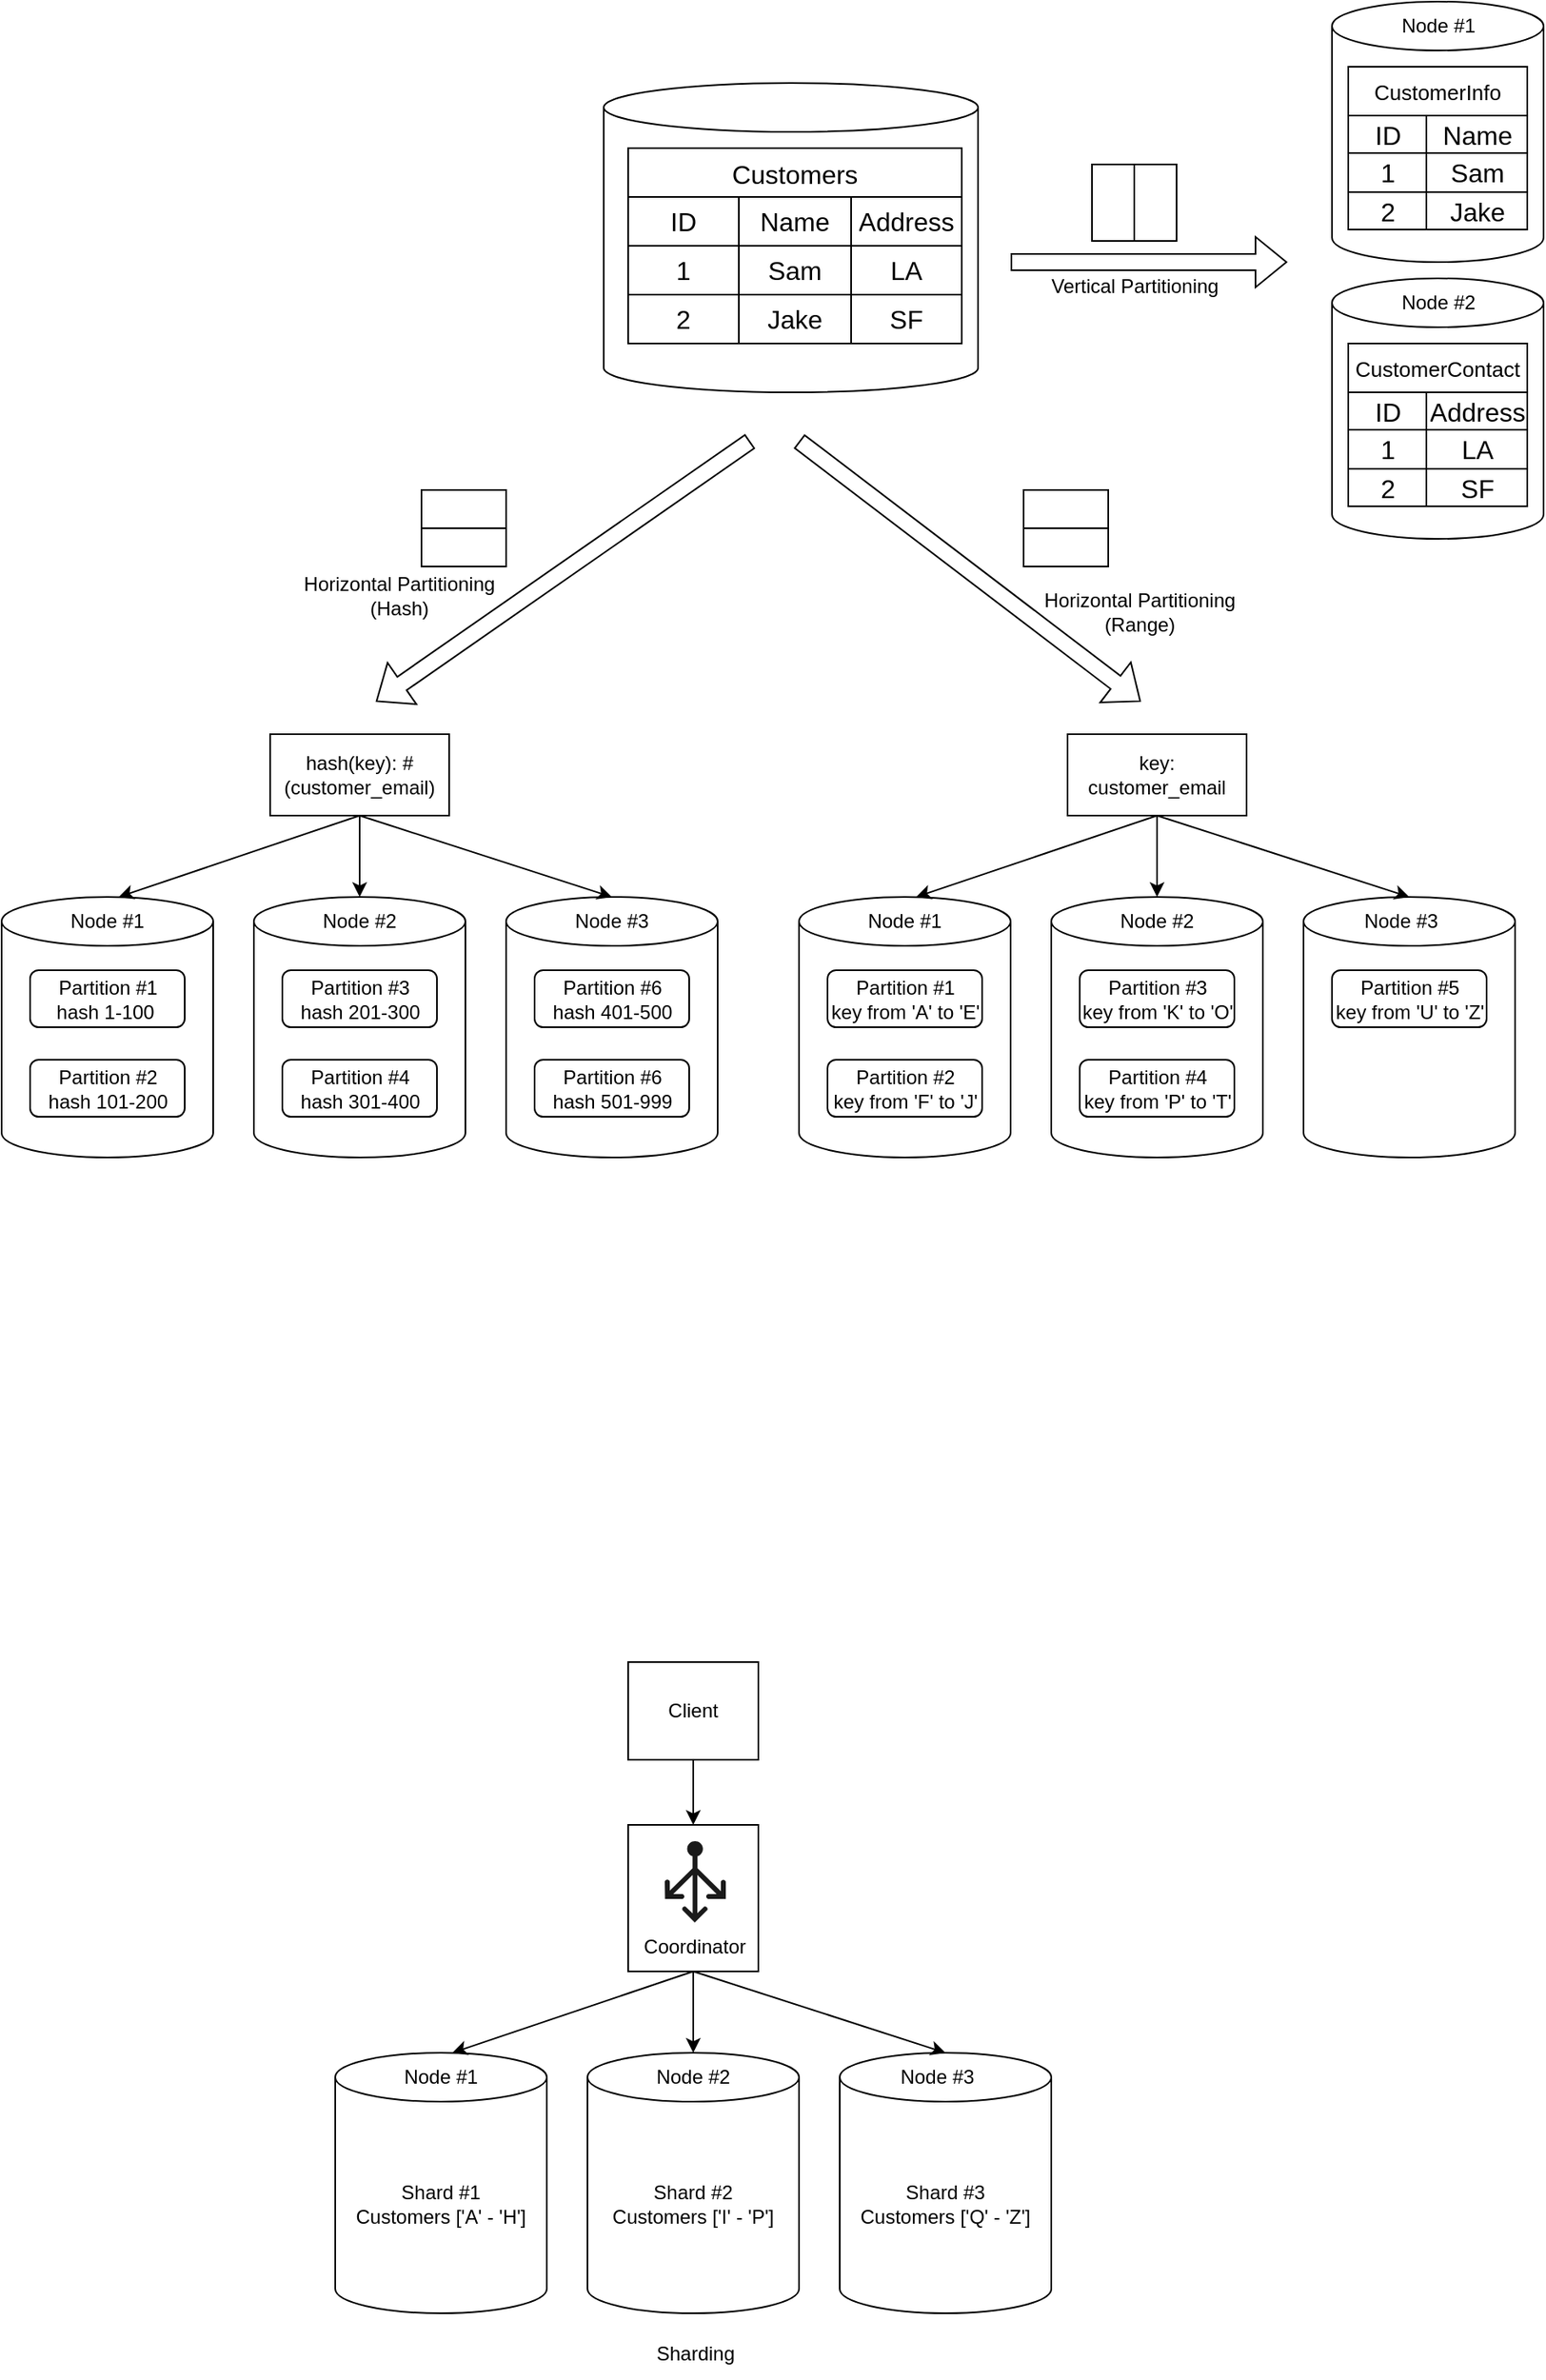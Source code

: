 <mxfile version="21.3.0" type="github">
  <diagram name="Page-1" id="3T8mIMUyTgIuzdXL4rhK">
    <mxGraphModel dx="1804" dy="445" grid="1" gridSize="10" guides="1" tooltips="1" connect="1" arrows="1" fold="1" page="1" pageScale="1" pageWidth="850" pageHeight="1100" math="0" shadow="0">
      <root>
        <mxCell id="0" />
        <mxCell id="1" parent="0" />
        <mxCell id="04vwQ_vdk3KXBg4iKfQk-81" value="" style="rounded=0;whiteSpace=wrap;html=1;" parent="1" vertex="1">
          <mxGeometry x="-75" y="1250" width="80" height="90" as="geometry" />
        </mxCell>
        <mxCell id="04vwQ_vdk3KXBg4iKfQk-1" value="" style="shape=cylinder3;whiteSpace=wrap;html=1;boundedLbl=1;backgroundOutline=1;size=15;" parent="1" vertex="1">
          <mxGeometry x="30" y="680" width="130" height="160" as="geometry" />
        </mxCell>
        <mxCell id="04vwQ_vdk3KXBg4iKfQk-4" value="Partition #1&lt;br&gt;key from &#39;A&#39; to &#39;E&#39;" style="rounded=1;whiteSpace=wrap;html=1;" parent="1" vertex="1">
          <mxGeometry x="47.5" y="725" width="95" height="35" as="geometry" />
        </mxCell>
        <mxCell id="04vwQ_vdk3KXBg4iKfQk-9" value="key: customer_email" style="rounded=0;whiteSpace=wrap;html=1;" parent="1" vertex="1">
          <mxGeometry x="195" y="580" width="110" height="50" as="geometry" />
        </mxCell>
        <mxCell id="04vwQ_vdk3KXBg4iKfQk-10" value="Partition #2&lt;br&gt;key from &#39;F&#39; to &#39;J&#39;" style="rounded=1;whiteSpace=wrap;html=1;" parent="1" vertex="1">
          <mxGeometry x="47.5" y="780" width="95" height="35" as="geometry" />
        </mxCell>
        <mxCell id="04vwQ_vdk3KXBg4iKfQk-11" value="" style="shape=cylinder3;whiteSpace=wrap;html=1;boundedLbl=1;backgroundOutline=1;size=15;" parent="1" vertex="1">
          <mxGeometry x="185" y="680" width="130" height="160" as="geometry" />
        </mxCell>
        <mxCell id="04vwQ_vdk3KXBg4iKfQk-12" value="Partition #3&lt;br&gt;key from &#39;K&#39; to &#39;O&#39;" style="rounded=1;whiteSpace=wrap;html=1;" parent="1" vertex="1">
          <mxGeometry x="202.5" y="725" width="95" height="35" as="geometry" />
        </mxCell>
        <mxCell id="04vwQ_vdk3KXBg4iKfQk-13" value="Partition #4&lt;br&gt;key from &#39;P&#39; to &#39;T&#39;" style="rounded=1;whiteSpace=wrap;html=1;" parent="1" vertex="1">
          <mxGeometry x="202.5" y="780" width="95" height="35" as="geometry" />
        </mxCell>
        <mxCell id="04vwQ_vdk3KXBg4iKfQk-14" value="" style="shape=cylinder3;whiteSpace=wrap;html=1;boundedLbl=1;backgroundOutline=1;size=15;" parent="1" vertex="1">
          <mxGeometry x="340" y="680" width="130" height="160" as="geometry" />
        </mxCell>
        <mxCell id="04vwQ_vdk3KXBg4iKfQk-15" value="Partition #5&lt;br&gt;key from &#39;U&#39; to &#39;Z&#39;" style="rounded=1;whiteSpace=wrap;html=1;" parent="1" vertex="1">
          <mxGeometry x="357.5" y="725" width="95" height="35" as="geometry" />
        </mxCell>
        <mxCell id="04vwQ_vdk3KXBg4iKfQk-17" value="" style="endArrow=classic;html=1;rounded=0;exitX=0.5;exitY=1;exitDx=0;exitDy=0;entryX=0.554;entryY=0;entryDx=0;entryDy=0;entryPerimeter=0;" parent="1" source="04vwQ_vdk3KXBg4iKfQk-9" target="04vwQ_vdk3KXBg4iKfQk-1" edge="1">
          <mxGeometry width="50" height="50" relative="1" as="geometry">
            <mxPoint x="400" y="740" as="sourcePoint" />
            <mxPoint x="450" y="690" as="targetPoint" />
          </mxGeometry>
        </mxCell>
        <mxCell id="04vwQ_vdk3KXBg4iKfQk-18" value="" style="endArrow=classic;html=1;rounded=0;exitX=0.5;exitY=1;exitDx=0;exitDy=0;" parent="1" source="04vwQ_vdk3KXBg4iKfQk-9" target="04vwQ_vdk3KXBg4iKfQk-11" edge="1">
          <mxGeometry width="50" height="50" relative="1" as="geometry">
            <mxPoint x="260" y="640" as="sourcePoint" />
            <mxPoint x="112" y="690" as="targetPoint" />
          </mxGeometry>
        </mxCell>
        <mxCell id="04vwQ_vdk3KXBg4iKfQk-19" value="" style="endArrow=classic;html=1;rounded=0;exitX=0.5;exitY=1;exitDx=0;exitDy=0;entryX=0.5;entryY=0;entryDx=0;entryDy=0;entryPerimeter=0;" parent="1" source="04vwQ_vdk3KXBg4iKfQk-9" target="04vwQ_vdk3KXBg4iKfQk-14" edge="1">
          <mxGeometry width="50" height="50" relative="1" as="geometry">
            <mxPoint x="260" y="640" as="sourcePoint" />
            <mxPoint x="260" y="690" as="targetPoint" />
          </mxGeometry>
        </mxCell>
        <mxCell id="04vwQ_vdk3KXBg4iKfQk-43" value="" style="shape=cylinder3;whiteSpace=wrap;html=1;boundedLbl=1;backgroundOutline=1;size=15;" parent="1" vertex="1">
          <mxGeometry x="-460" y="680" width="130" height="160" as="geometry" />
        </mxCell>
        <mxCell id="04vwQ_vdk3KXBg4iKfQk-44" value="Partition #1&lt;br&gt;hash 1-100&amp;nbsp;" style="rounded=1;whiteSpace=wrap;html=1;" parent="1" vertex="1">
          <mxGeometry x="-442.5" y="725" width="95" height="35" as="geometry" />
        </mxCell>
        <mxCell id="04vwQ_vdk3KXBg4iKfQk-45" value="hash(key): #(customer_email)" style="rounded=0;whiteSpace=wrap;html=1;" parent="1" vertex="1">
          <mxGeometry x="-295" y="580" width="110" height="50" as="geometry" />
        </mxCell>
        <mxCell id="04vwQ_vdk3KXBg4iKfQk-46" value="Partition #2&lt;br&gt;hash 101-200" style="rounded=1;whiteSpace=wrap;html=1;" parent="1" vertex="1">
          <mxGeometry x="-442.5" y="780" width="95" height="35" as="geometry" />
        </mxCell>
        <mxCell id="04vwQ_vdk3KXBg4iKfQk-47" value="" style="shape=cylinder3;whiteSpace=wrap;html=1;boundedLbl=1;backgroundOutline=1;size=15;" parent="1" vertex="1">
          <mxGeometry x="-305" y="680" width="130" height="160" as="geometry" />
        </mxCell>
        <mxCell id="04vwQ_vdk3KXBg4iKfQk-48" value="Partition #3&lt;br&gt;hash 201-300" style="rounded=1;whiteSpace=wrap;html=1;" parent="1" vertex="1">
          <mxGeometry x="-287.5" y="725" width="95" height="35" as="geometry" />
        </mxCell>
        <mxCell id="04vwQ_vdk3KXBg4iKfQk-49" value="Partition #4&lt;br&gt;hash 301-400" style="rounded=1;whiteSpace=wrap;html=1;" parent="1" vertex="1">
          <mxGeometry x="-287.5" y="780" width="95" height="35" as="geometry" />
        </mxCell>
        <mxCell id="04vwQ_vdk3KXBg4iKfQk-50" value="" style="shape=cylinder3;whiteSpace=wrap;html=1;boundedLbl=1;backgroundOutline=1;size=15;" parent="1" vertex="1">
          <mxGeometry x="-150" y="680" width="130" height="160" as="geometry" />
        </mxCell>
        <mxCell id="04vwQ_vdk3KXBg4iKfQk-51" value="Partition #6&lt;br style=&quot;border-color: var(--border-color);&quot;&gt;hash 401-500" style="rounded=1;whiteSpace=wrap;html=1;" parent="1" vertex="1">
          <mxGeometry x="-132.5" y="725" width="95" height="35" as="geometry" />
        </mxCell>
        <mxCell id="04vwQ_vdk3KXBg4iKfQk-52" value="" style="endArrow=classic;html=1;rounded=0;exitX=0.5;exitY=1;exitDx=0;exitDy=0;entryX=0.554;entryY=0;entryDx=0;entryDy=0;entryPerimeter=0;" parent="1" source="04vwQ_vdk3KXBg4iKfQk-45" target="04vwQ_vdk3KXBg4iKfQk-43" edge="1">
          <mxGeometry width="50" height="50" relative="1" as="geometry">
            <mxPoint x="-90" y="740" as="sourcePoint" />
            <mxPoint x="-40" y="690" as="targetPoint" />
          </mxGeometry>
        </mxCell>
        <mxCell id="04vwQ_vdk3KXBg4iKfQk-53" value="" style="endArrow=classic;html=1;rounded=0;exitX=0.5;exitY=1;exitDx=0;exitDy=0;" parent="1" source="04vwQ_vdk3KXBg4iKfQk-45" target="04vwQ_vdk3KXBg4iKfQk-47" edge="1">
          <mxGeometry width="50" height="50" relative="1" as="geometry">
            <mxPoint x="-230" y="640" as="sourcePoint" />
            <mxPoint x="-378" y="690" as="targetPoint" />
          </mxGeometry>
        </mxCell>
        <mxCell id="04vwQ_vdk3KXBg4iKfQk-54" value="" style="endArrow=classic;html=1;rounded=0;exitX=0.5;exitY=1;exitDx=0;exitDy=0;entryX=0.5;entryY=0;entryDx=0;entryDy=0;entryPerimeter=0;" parent="1" source="04vwQ_vdk3KXBg4iKfQk-45" target="04vwQ_vdk3KXBg4iKfQk-50" edge="1">
          <mxGeometry width="50" height="50" relative="1" as="geometry">
            <mxPoint x="-230" y="640" as="sourcePoint" />
            <mxPoint x="-230" y="690" as="targetPoint" />
          </mxGeometry>
        </mxCell>
        <mxCell id="04vwQ_vdk3KXBg4iKfQk-55" value="Partition #6&lt;br&gt;hash 501-999" style="rounded=1;whiteSpace=wrap;html=1;" parent="1" vertex="1">
          <mxGeometry x="-132.5" y="780" width="95" height="35" as="geometry" />
        </mxCell>
        <mxCell id="04vwQ_vdk3KXBg4iKfQk-56" value="Node #1" style="text;html=1;strokeColor=none;fillColor=none;align=center;verticalAlign=middle;whiteSpace=wrap;rounded=0;" parent="1" vertex="1">
          <mxGeometry x="65" y="680" width="60" height="30" as="geometry" />
        </mxCell>
        <mxCell id="04vwQ_vdk3KXBg4iKfQk-57" value="Node #2" style="text;html=1;strokeColor=none;fillColor=none;align=center;verticalAlign=middle;whiteSpace=wrap;rounded=0;" parent="1" vertex="1">
          <mxGeometry x="220" y="680" width="60" height="30" as="geometry" />
        </mxCell>
        <mxCell id="04vwQ_vdk3KXBg4iKfQk-58" value="Node #3" style="text;html=1;strokeColor=none;fillColor=none;align=center;verticalAlign=middle;whiteSpace=wrap;rounded=0;" parent="1" vertex="1">
          <mxGeometry x="370" y="680" width="60" height="30" as="geometry" />
        </mxCell>
        <mxCell id="04vwQ_vdk3KXBg4iKfQk-59" value="Node #1" style="text;html=1;strokeColor=none;fillColor=none;align=center;verticalAlign=middle;whiteSpace=wrap;rounded=0;" parent="1" vertex="1">
          <mxGeometry x="-425" y="680" width="60" height="30" as="geometry" />
        </mxCell>
        <mxCell id="04vwQ_vdk3KXBg4iKfQk-60" value="Node #2" style="text;html=1;strokeColor=none;fillColor=none;align=center;verticalAlign=middle;whiteSpace=wrap;rounded=0;" parent="1" vertex="1">
          <mxGeometry x="-270" y="680" width="60" height="30" as="geometry" />
        </mxCell>
        <mxCell id="04vwQ_vdk3KXBg4iKfQk-61" value="Node #3" style="text;html=1;strokeColor=none;fillColor=none;align=center;verticalAlign=middle;whiteSpace=wrap;rounded=0;" parent="1" vertex="1">
          <mxGeometry x="-115" y="680" width="60" height="30" as="geometry" />
        </mxCell>
        <mxCell id="04vwQ_vdk3KXBg4iKfQk-63" value="Horizontal Partitioning (Range)" style="text;html=1;strokeColor=none;fillColor=none;align=center;verticalAlign=middle;whiteSpace=wrap;rounded=0;" parent="1" vertex="1">
          <mxGeometry x="172.5" y="490" width="132.5" height="30" as="geometry" />
        </mxCell>
        <mxCell id="04vwQ_vdk3KXBg4iKfQk-64" value="Shard #1&lt;br style=&quot;border-color: var(--border-color);&quot;&gt;Customers [&#39;A&#39; - &#39;H&#39;]" style="shape=cylinder3;whiteSpace=wrap;html=1;boundedLbl=1;backgroundOutline=1;size=15;" parent="1" vertex="1">
          <mxGeometry x="-255" y="1390" width="130" height="160" as="geometry" />
        </mxCell>
        <mxCell id="04vwQ_vdk3KXBg4iKfQk-68" value="Shard #2&lt;br style=&quot;border-color: var(--border-color);&quot;&gt;Customers [&#39;I&#39; - &#39;P&#39;]" style="shape=cylinder3;whiteSpace=wrap;html=1;boundedLbl=1;backgroundOutline=1;size=15;" parent="1" vertex="1">
          <mxGeometry x="-100" y="1390" width="130" height="160" as="geometry" />
        </mxCell>
        <mxCell id="04vwQ_vdk3KXBg4iKfQk-71" value="Shard #3&lt;br style=&quot;border-color: var(--border-color);&quot;&gt;Customers [&#39;Q&#39; - &#39;Z&#39;]" style="shape=cylinder3;whiteSpace=wrap;html=1;boundedLbl=1;backgroundOutline=1;size=15;" parent="1" vertex="1">
          <mxGeometry x="55" y="1390" width="130" height="160" as="geometry" />
        </mxCell>
        <mxCell id="04vwQ_vdk3KXBg4iKfQk-73" value="" style="endArrow=classic;html=1;rounded=0;exitX=0.5;exitY=1;exitDx=0;exitDy=0;entryX=0.554;entryY=0;entryDx=0;entryDy=0;entryPerimeter=0;" parent="1" target="04vwQ_vdk3KXBg4iKfQk-64" edge="1">
          <mxGeometry width="50" height="50" relative="1" as="geometry">
            <mxPoint x="-35" y="1340" as="sourcePoint" />
            <mxPoint x="165" y="1400" as="targetPoint" />
          </mxGeometry>
        </mxCell>
        <mxCell id="04vwQ_vdk3KXBg4iKfQk-74" value="" style="endArrow=classic;html=1;rounded=0;exitX=0.5;exitY=1;exitDx=0;exitDy=0;" parent="1" target="04vwQ_vdk3KXBg4iKfQk-68" edge="1">
          <mxGeometry width="50" height="50" relative="1" as="geometry">
            <mxPoint x="-35" y="1340" as="sourcePoint" />
            <mxPoint x="-173" y="1400" as="targetPoint" />
          </mxGeometry>
        </mxCell>
        <mxCell id="04vwQ_vdk3KXBg4iKfQk-75" value="" style="endArrow=classic;html=1;rounded=0;exitX=0.5;exitY=1;exitDx=0;exitDy=0;entryX=0.5;entryY=0;entryDx=0;entryDy=0;entryPerimeter=0;" parent="1" target="04vwQ_vdk3KXBg4iKfQk-71" edge="1">
          <mxGeometry width="50" height="50" relative="1" as="geometry">
            <mxPoint x="-35" y="1340" as="sourcePoint" />
            <mxPoint x="-25" y="1400" as="targetPoint" />
          </mxGeometry>
        </mxCell>
        <mxCell id="04vwQ_vdk3KXBg4iKfQk-76" value="Node #1" style="text;html=1;strokeColor=none;fillColor=none;align=center;verticalAlign=middle;whiteSpace=wrap;rounded=0;" parent="1" vertex="1">
          <mxGeometry x="-220" y="1390" width="60" height="30" as="geometry" />
        </mxCell>
        <mxCell id="04vwQ_vdk3KXBg4iKfQk-77" value="Node #2" style="text;html=1;strokeColor=none;fillColor=none;align=center;verticalAlign=middle;whiteSpace=wrap;rounded=0;" parent="1" vertex="1">
          <mxGeometry x="-65" y="1390" width="60" height="30" as="geometry" />
        </mxCell>
        <mxCell id="04vwQ_vdk3KXBg4iKfQk-78" value="Node #3" style="text;html=1;strokeColor=none;fillColor=none;align=center;verticalAlign=middle;whiteSpace=wrap;rounded=0;" parent="1" vertex="1">
          <mxGeometry x="85" y="1390" width="60" height="30" as="geometry" />
        </mxCell>
        <mxCell id="04vwQ_vdk3KXBg4iKfQk-79" value="Sharding" style="text;html=1;strokeColor=none;fillColor=none;align=center;verticalAlign=middle;whiteSpace=wrap;rounded=0;" parent="1" vertex="1">
          <mxGeometry x="-100" y="1560" width="132.5" height="30" as="geometry" />
        </mxCell>
        <mxCell id="04vwQ_vdk3KXBg4iKfQk-80" value="" style="verticalLabelPosition=bottom;html=1;verticalAlign=top;align=center;strokeColor=none;fillColor=#1A1A1A;shape=mxgraph.azure.load_balancer_generic;pointerEvents=1;" parent="1" vertex="1">
          <mxGeometry x="-52.5" y="1260" width="37.5" height="50" as="geometry" />
        </mxCell>
        <mxCell id="04vwQ_vdk3KXBg4iKfQk-82" value="Coordinator" style="text;html=1;strokeColor=none;fillColor=none;align=center;verticalAlign=middle;whiteSpace=wrap;rounded=0;" parent="1" vertex="1">
          <mxGeometry x="-64" y="1310" width="60" height="30" as="geometry" />
        </mxCell>
        <mxCell id="04vwQ_vdk3KXBg4iKfQk-83" value="Client" style="rounded=0;whiteSpace=wrap;html=1;" parent="1" vertex="1">
          <mxGeometry x="-75" y="1150" width="80" height="60" as="geometry" />
        </mxCell>
        <mxCell id="04vwQ_vdk3KXBg4iKfQk-84" value="" style="endArrow=classic;html=1;rounded=0;exitX=0.5;exitY=1;exitDx=0;exitDy=0;entryX=0.5;entryY=0;entryDx=0;entryDy=0;" parent="1" source="04vwQ_vdk3KXBg4iKfQk-83" target="04vwQ_vdk3KXBg4iKfQk-81" edge="1">
          <mxGeometry width="50" height="50" relative="1" as="geometry">
            <mxPoint x="-55" y="1320" as="sourcePoint" />
            <mxPoint x="-5" y="1270" as="targetPoint" />
          </mxGeometry>
        </mxCell>
        <mxCell id="yDdpzn9vIUHeJXfU6o_u-1" value="" style="shape=cylinder3;whiteSpace=wrap;html=1;boundedLbl=1;backgroundOutline=1;size=15;" vertex="1" parent="1">
          <mxGeometry x="-90" y="180" width="230" height="190" as="geometry" />
        </mxCell>
        <mxCell id="yDdpzn9vIUHeJXfU6o_u-2" value="Customers" style="shape=table;startSize=30;container=1;collapsible=0;childLayout=tableLayout;strokeColor=default;fontSize=16;" vertex="1" parent="1">
          <mxGeometry x="-75" y="220" width="205" height="120" as="geometry" />
        </mxCell>
        <mxCell id="yDdpzn9vIUHeJXfU6o_u-3" value="" style="shape=tableRow;horizontal=0;startSize=0;swimlaneHead=0;swimlaneBody=0;strokeColor=inherit;top=0;left=0;bottom=0;right=0;collapsible=0;dropTarget=0;fillColor=none;points=[[0,0.5],[1,0.5]];portConstraint=eastwest;fontSize=16;" vertex="1" parent="yDdpzn9vIUHeJXfU6o_u-2">
          <mxGeometry y="30" width="205" height="30" as="geometry" />
        </mxCell>
        <mxCell id="yDdpzn9vIUHeJXfU6o_u-4" value="ID" style="shape=partialRectangle;html=1;whiteSpace=wrap;connectable=0;strokeColor=inherit;overflow=hidden;fillColor=none;top=0;left=0;bottom=0;right=0;pointerEvents=1;fontSize=16;" vertex="1" parent="yDdpzn9vIUHeJXfU6o_u-3">
          <mxGeometry width="68" height="30" as="geometry">
            <mxRectangle width="68" height="30" as="alternateBounds" />
          </mxGeometry>
        </mxCell>
        <mxCell id="yDdpzn9vIUHeJXfU6o_u-5" value="Name" style="shape=partialRectangle;html=1;whiteSpace=wrap;connectable=0;strokeColor=inherit;overflow=hidden;fillColor=none;top=0;left=0;bottom=0;right=0;pointerEvents=1;fontSize=16;" vertex="1" parent="yDdpzn9vIUHeJXfU6o_u-3">
          <mxGeometry x="68" width="69" height="30" as="geometry">
            <mxRectangle width="69" height="30" as="alternateBounds" />
          </mxGeometry>
        </mxCell>
        <mxCell id="yDdpzn9vIUHeJXfU6o_u-6" value="Address" style="shape=partialRectangle;html=1;whiteSpace=wrap;connectable=0;strokeColor=inherit;overflow=hidden;fillColor=none;top=0;left=0;bottom=0;right=0;pointerEvents=1;fontSize=16;" vertex="1" parent="yDdpzn9vIUHeJXfU6o_u-3">
          <mxGeometry x="137" width="68" height="30" as="geometry">
            <mxRectangle width="68" height="30" as="alternateBounds" />
          </mxGeometry>
        </mxCell>
        <mxCell id="yDdpzn9vIUHeJXfU6o_u-7" value="" style="shape=tableRow;horizontal=0;startSize=0;swimlaneHead=0;swimlaneBody=0;strokeColor=inherit;top=0;left=0;bottom=0;right=0;collapsible=0;dropTarget=0;fillColor=none;points=[[0,0.5],[1,0.5]];portConstraint=eastwest;fontSize=16;" vertex="1" parent="yDdpzn9vIUHeJXfU6o_u-2">
          <mxGeometry y="60" width="205" height="30" as="geometry" />
        </mxCell>
        <mxCell id="yDdpzn9vIUHeJXfU6o_u-8" value="1" style="shape=partialRectangle;html=1;whiteSpace=wrap;connectable=0;strokeColor=inherit;overflow=hidden;fillColor=none;top=0;left=0;bottom=0;right=0;pointerEvents=1;fontSize=16;" vertex="1" parent="yDdpzn9vIUHeJXfU6o_u-7">
          <mxGeometry width="68" height="30" as="geometry">
            <mxRectangle width="68" height="30" as="alternateBounds" />
          </mxGeometry>
        </mxCell>
        <mxCell id="yDdpzn9vIUHeJXfU6o_u-9" value="Sam" style="shape=partialRectangle;html=1;whiteSpace=wrap;connectable=0;strokeColor=inherit;overflow=hidden;fillColor=none;top=0;left=0;bottom=0;right=0;pointerEvents=1;fontSize=16;" vertex="1" parent="yDdpzn9vIUHeJXfU6o_u-7">
          <mxGeometry x="68" width="69" height="30" as="geometry">
            <mxRectangle width="69" height="30" as="alternateBounds" />
          </mxGeometry>
        </mxCell>
        <mxCell id="yDdpzn9vIUHeJXfU6o_u-10" value="LA" style="shape=partialRectangle;html=1;whiteSpace=wrap;connectable=0;strokeColor=inherit;overflow=hidden;fillColor=none;top=0;left=0;bottom=0;right=0;pointerEvents=1;fontSize=16;" vertex="1" parent="yDdpzn9vIUHeJXfU6o_u-7">
          <mxGeometry x="137" width="68" height="30" as="geometry">
            <mxRectangle width="68" height="30" as="alternateBounds" />
          </mxGeometry>
        </mxCell>
        <mxCell id="yDdpzn9vIUHeJXfU6o_u-11" value="" style="shape=tableRow;horizontal=0;startSize=0;swimlaneHead=0;swimlaneBody=0;strokeColor=inherit;top=0;left=0;bottom=0;right=0;collapsible=0;dropTarget=0;fillColor=none;points=[[0,0.5],[1,0.5]];portConstraint=eastwest;fontSize=16;" vertex="1" parent="yDdpzn9vIUHeJXfU6o_u-2">
          <mxGeometry y="90" width="205" height="30" as="geometry" />
        </mxCell>
        <mxCell id="yDdpzn9vIUHeJXfU6o_u-12" value="2" style="shape=partialRectangle;html=1;whiteSpace=wrap;connectable=0;strokeColor=inherit;overflow=hidden;fillColor=none;top=0;left=0;bottom=0;right=0;pointerEvents=1;fontSize=16;" vertex="1" parent="yDdpzn9vIUHeJXfU6o_u-11">
          <mxGeometry width="68" height="30" as="geometry">
            <mxRectangle width="68" height="30" as="alternateBounds" />
          </mxGeometry>
        </mxCell>
        <mxCell id="yDdpzn9vIUHeJXfU6o_u-13" value="Jake" style="shape=partialRectangle;html=1;whiteSpace=wrap;connectable=0;strokeColor=inherit;overflow=hidden;fillColor=none;top=0;left=0;bottom=0;right=0;pointerEvents=1;fontSize=16;" vertex="1" parent="yDdpzn9vIUHeJXfU6o_u-11">
          <mxGeometry x="68" width="69" height="30" as="geometry">
            <mxRectangle width="69" height="30" as="alternateBounds" />
          </mxGeometry>
        </mxCell>
        <mxCell id="yDdpzn9vIUHeJXfU6o_u-14" value="SF" style="shape=partialRectangle;html=1;whiteSpace=wrap;connectable=0;strokeColor=inherit;overflow=hidden;fillColor=none;top=0;left=0;bottom=0;right=0;pointerEvents=1;fontSize=16;" vertex="1" parent="yDdpzn9vIUHeJXfU6o_u-11">
          <mxGeometry x="137" width="68" height="30" as="geometry">
            <mxRectangle width="68" height="30" as="alternateBounds" />
          </mxGeometry>
        </mxCell>
        <mxCell id="yDdpzn9vIUHeJXfU6o_u-15" value="" style="shape=cylinder3;whiteSpace=wrap;html=1;boundedLbl=1;backgroundOutline=1;size=15;" vertex="1" parent="1">
          <mxGeometry x="357.5" y="130" width="130" height="160" as="geometry" />
        </mxCell>
        <mxCell id="yDdpzn9vIUHeJXfU6o_u-18" value="Node #1" style="text;html=1;strokeColor=none;fillColor=none;align=center;verticalAlign=middle;whiteSpace=wrap;rounded=0;" vertex="1" parent="1">
          <mxGeometry x="392.5" y="130" width="60" height="30" as="geometry" />
        </mxCell>
        <mxCell id="yDdpzn9vIUHeJXfU6o_u-32" value="CustomerInfo" style="shape=table;startSize=30;container=1;collapsible=0;childLayout=tableLayout;strokeColor=default;fontSize=13;" vertex="1" parent="1">
          <mxGeometry x="367.5" y="170" width="110" height="100" as="geometry" />
        </mxCell>
        <mxCell id="yDdpzn9vIUHeJXfU6o_u-33" value="" style="shape=tableRow;horizontal=0;startSize=0;swimlaneHead=0;swimlaneBody=0;strokeColor=inherit;top=0;left=0;bottom=0;right=0;collapsible=0;dropTarget=0;fillColor=none;points=[[0,0.5],[1,0.5]];portConstraint=eastwest;fontSize=16;" vertex="1" parent="yDdpzn9vIUHeJXfU6o_u-32">
          <mxGeometry y="30" width="110" height="23" as="geometry" />
        </mxCell>
        <mxCell id="yDdpzn9vIUHeJXfU6o_u-34" value="ID" style="shape=partialRectangle;html=1;whiteSpace=wrap;connectable=0;strokeColor=inherit;overflow=hidden;fillColor=none;top=0;left=0;bottom=0;right=0;pointerEvents=1;fontSize=16;" vertex="1" parent="yDdpzn9vIUHeJXfU6o_u-33">
          <mxGeometry width="48" height="23" as="geometry">
            <mxRectangle width="48" height="23" as="alternateBounds" />
          </mxGeometry>
        </mxCell>
        <mxCell id="yDdpzn9vIUHeJXfU6o_u-35" value="" style="shape=partialRectangle;html=1;whiteSpace=wrap;connectable=0;strokeColor=inherit;overflow=hidden;fillColor=none;top=0;left=0;bottom=0;right=0;pointerEvents=1;fontSize=16;" vertex="1" parent="yDdpzn9vIUHeJXfU6o_u-33">
          <mxGeometry x="48" height="23" as="geometry">
            <mxRectangle height="23" as="alternateBounds" />
          </mxGeometry>
        </mxCell>
        <mxCell id="yDdpzn9vIUHeJXfU6o_u-36" value="Name" style="shape=partialRectangle;html=1;whiteSpace=wrap;connectable=0;strokeColor=inherit;overflow=hidden;fillColor=none;top=0;left=0;bottom=0;right=0;pointerEvents=1;fontSize=16;" vertex="1" parent="yDdpzn9vIUHeJXfU6o_u-33">
          <mxGeometry x="48" width="62" height="23" as="geometry">
            <mxRectangle width="62" height="23" as="alternateBounds" />
          </mxGeometry>
        </mxCell>
        <mxCell id="yDdpzn9vIUHeJXfU6o_u-37" value="" style="shape=tableRow;horizontal=0;startSize=0;swimlaneHead=0;swimlaneBody=0;strokeColor=inherit;top=0;left=0;bottom=0;right=0;collapsible=0;dropTarget=0;fillColor=none;points=[[0,0.5],[1,0.5]];portConstraint=eastwest;fontSize=16;" vertex="1" parent="yDdpzn9vIUHeJXfU6o_u-32">
          <mxGeometry y="53" width="110" height="24" as="geometry" />
        </mxCell>
        <mxCell id="yDdpzn9vIUHeJXfU6o_u-38" value="1" style="shape=partialRectangle;html=1;whiteSpace=wrap;connectable=0;strokeColor=inherit;overflow=hidden;fillColor=none;top=0;left=0;bottom=0;right=0;pointerEvents=1;fontSize=16;" vertex="1" parent="yDdpzn9vIUHeJXfU6o_u-37">
          <mxGeometry width="48" height="24" as="geometry">
            <mxRectangle width="48" height="24" as="alternateBounds" />
          </mxGeometry>
        </mxCell>
        <mxCell id="yDdpzn9vIUHeJXfU6o_u-39" value="" style="shape=partialRectangle;html=1;whiteSpace=wrap;connectable=0;strokeColor=inherit;overflow=hidden;fillColor=none;top=0;left=0;bottom=0;right=0;pointerEvents=1;fontSize=16;" vertex="1" parent="yDdpzn9vIUHeJXfU6o_u-37">
          <mxGeometry x="48" height="24" as="geometry">
            <mxRectangle height="24" as="alternateBounds" />
          </mxGeometry>
        </mxCell>
        <mxCell id="yDdpzn9vIUHeJXfU6o_u-40" value="Sam" style="shape=partialRectangle;html=1;whiteSpace=wrap;connectable=0;strokeColor=inherit;overflow=hidden;fillColor=none;top=0;left=0;bottom=0;right=0;pointerEvents=1;fontSize=16;" vertex="1" parent="yDdpzn9vIUHeJXfU6o_u-37">
          <mxGeometry x="48" width="62" height="24" as="geometry">
            <mxRectangle width="62" height="24" as="alternateBounds" />
          </mxGeometry>
        </mxCell>
        <mxCell id="yDdpzn9vIUHeJXfU6o_u-41" value="" style="shape=tableRow;horizontal=0;startSize=0;swimlaneHead=0;swimlaneBody=0;strokeColor=inherit;top=0;left=0;bottom=0;right=0;collapsible=0;dropTarget=0;fillColor=none;points=[[0,0.5],[1,0.5]];portConstraint=eastwest;fontSize=16;" vertex="1" parent="yDdpzn9vIUHeJXfU6o_u-32">
          <mxGeometry y="77" width="110" height="23" as="geometry" />
        </mxCell>
        <mxCell id="yDdpzn9vIUHeJXfU6o_u-42" value="2" style="shape=partialRectangle;html=1;whiteSpace=wrap;connectable=0;strokeColor=inherit;overflow=hidden;fillColor=none;top=0;left=0;bottom=0;right=0;pointerEvents=1;fontSize=16;" vertex="1" parent="yDdpzn9vIUHeJXfU6o_u-41">
          <mxGeometry width="48" height="23" as="geometry">
            <mxRectangle width="48" height="23" as="alternateBounds" />
          </mxGeometry>
        </mxCell>
        <mxCell id="yDdpzn9vIUHeJXfU6o_u-43" value="" style="shape=partialRectangle;html=1;whiteSpace=wrap;connectable=0;strokeColor=inherit;overflow=hidden;fillColor=none;top=0;left=0;bottom=0;right=0;pointerEvents=1;fontSize=16;" vertex="1" parent="yDdpzn9vIUHeJXfU6o_u-41">
          <mxGeometry x="48" height="23" as="geometry">
            <mxRectangle height="23" as="alternateBounds" />
          </mxGeometry>
        </mxCell>
        <mxCell id="yDdpzn9vIUHeJXfU6o_u-44" value="Jake" style="shape=partialRectangle;html=1;whiteSpace=wrap;connectable=0;strokeColor=inherit;overflow=hidden;fillColor=none;top=0;left=0;bottom=0;right=0;pointerEvents=1;fontSize=16;" vertex="1" parent="yDdpzn9vIUHeJXfU6o_u-41">
          <mxGeometry x="48" width="62" height="23" as="geometry">
            <mxRectangle width="62" height="23" as="alternateBounds" />
          </mxGeometry>
        </mxCell>
        <mxCell id="yDdpzn9vIUHeJXfU6o_u-45" value="" style="shape=cylinder3;whiteSpace=wrap;html=1;boundedLbl=1;backgroundOutline=1;size=15;" vertex="1" parent="1">
          <mxGeometry x="357.5" y="300" width="130" height="160" as="geometry" />
        </mxCell>
        <mxCell id="yDdpzn9vIUHeJXfU6o_u-46" value="Node #2" style="text;html=1;strokeColor=none;fillColor=none;align=center;verticalAlign=middle;whiteSpace=wrap;rounded=0;" vertex="1" parent="1">
          <mxGeometry x="392.5" y="300" width="60" height="30" as="geometry" />
        </mxCell>
        <mxCell id="yDdpzn9vIUHeJXfU6o_u-47" value="CustomerContact" style="shape=table;startSize=30;container=1;collapsible=0;childLayout=tableLayout;strokeColor=default;fontSize=13;" vertex="1" parent="1">
          <mxGeometry x="367.5" y="340" width="110" height="100" as="geometry" />
        </mxCell>
        <mxCell id="yDdpzn9vIUHeJXfU6o_u-48" value="" style="shape=tableRow;horizontal=0;startSize=0;swimlaneHead=0;swimlaneBody=0;strokeColor=inherit;top=0;left=0;bottom=0;right=0;collapsible=0;dropTarget=0;fillColor=none;points=[[0,0.5],[1,0.5]];portConstraint=eastwest;fontSize=16;" vertex="1" parent="yDdpzn9vIUHeJXfU6o_u-47">
          <mxGeometry y="30" width="110" height="23" as="geometry" />
        </mxCell>
        <mxCell id="yDdpzn9vIUHeJXfU6o_u-49" value="ID" style="shape=partialRectangle;html=1;whiteSpace=wrap;connectable=0;strokeColor=inherit;overflow=hidden;fillColor=none;top=0;left=0;bottom=0;right=0;pointerEvents=1;fontSize=16;" vertex="1" parent="yDdpzn9vIUHeJXfU6o_u-48">
          <mxGeometry width="48" height="23" as="geometry">
            <mxRectangle width="48" height="23" as="alternateBounds" />
          </mxGeometry>
        </mxCell>
        <mxCell id="yDdpzn9vIUHeJXfU6o_u-50" value="" style="shape=partialRectangle;html=1;whiteSpace=wrap;connectable=0;strokeColor=inherit;overflow=hidden;fillColor=none;top=0;left=0;bottom=0;right=0;pointerEvents=1;fontSize=16;" vertex="1" parent="yDdpzn9vIUHeJXfU6o_u-48">
          <mxGeometry x="48" height="23" as="geometry">
            <mxRectangle height="23" as="alternateBounds" />
          </mxGeometry>
        </mxCell>
        <mxCell id="yDdpzn9vIUHeJXfU6o_u-51" value="Address" style="shape=partialRectangle;html=1;whiteSpace=wrap;connectable=0;strokeColor=inherit;overflow=hidden;fillColor=none;top=0;left=0;bottom=0;right=0;pointerEvents=1;fontSize=16;" vertex="1" parent="yDdpzn9vIUHeJXfU6o_u-48">
          <mxGeometry x="48" width="62" height="23" as="geometry">
            <mxRectangle width="62" height="23" as="alternateBounds" />
          </mxGeometry>
        </mxCell>
        <mxCell id="yDdpzn9vIUHeJXfU6o_u-52" value="" style="shape=tableRow;horizontal=0;startSize=0;swimlaneHead=0;swimlaneBody=0;strokeColor=inherit;top=0;left=0;bottom=0;right=0;collapsible=0;dropTarget=0;fillColor=none;points=[[0,0.5],[1,0.5]];portConstraint=eastwest;fontSize=16;" vertex="1" parent="yDdpzn9vIUHeJXfU6o_u-47">
          <mxGeometry y="53" width="110" height="24" as="geometry" />
        </mxCell>
        <mxCell id="yDdpzn9vIUHeJXfU6o_u-53" value="1" style="shape=partialRectangle;html=1;whiteSpace=wrap;connectable=0;strokeColor=inherit;overflow=hidden;fillColor=none;top=0;left=0;bottom=0;right=0;pointerEvents=1;fontSize=16;" vertex="1" parent="yDdpzn9vIUHeJXfU6o_u-52">
          <mxGeometry width="48" height="24" as="geometry">
            <mxRectangle width="48" height="24" as="alternateBounds" />
          </mxGeometry>
        </mxCell>
        <mxCell id="yDdpzn9vIUHeJXfU6o_u-54" value="" style="shape=partialRectangle;html=1;whiteSpace=wrap;connectable=0;strokeColor=inherit;overflow=hidden;fillColor=none;top=0;left=0;bottom=0;right=0;pointerEvents=1;fontSize=16;" vertex="1" parent="yDdpzn9vIUHeJXfU6o_u-52">
          <mxGeometry x="48" height="24" as="geometry">
            <mxRectangle height="24" as="alternateBounds" />
          </mxGeometry>
        </mxCell>
        <mxCell id="yDdpzn9vIUHeJXfU6o_u-55" value="LA" style="shape=partialRectangle;html=1;whiteSpace=wrap;connectable=0;strokeColor=inherit;overflow=hidden;fillColor=none;top=0;left=0;bottom=0;right=0;pointerEvents=1;fontSize=16;" vertex="1" parent="yDdpzn9vIUHeJXfU6o_u-52">
          <mxGeometry x="48" width="62" height="24" as="geometry">
            <mxRectangle width="62" height="24" as="alternateBounds" />
          </mxGeometry>
        </mxCell>
        <mxCell id="yDdpzn9vIUHeJXfU6o_u-56" value="" style="shape=tableRow;horizontal=0;startSize=0;swimlaneHead=0;swimlaneBody=0;strokeColor=inherit;top=0;left=0;bottom=0;right=0;collapsible=0;dropTarget=0;fillColor=none;points=[[0,0.5],[1,0.5]];portConstraint=eastwest;fontSize=16;" vertex="1" parent="yDdpzn9vIUHeJXfU6o_u-47">
          <mxGeometry y="77" width="110" height="23" as="geometry" />
        </mxCell>
        <mxCell id="yDdpzn9vIUHeJXfU6o_u-57" value="2" style="shape=partialRectangle;html=1;whiteSpace=wrap;connectable=0;strokeColor=inherit;overflow=hidden;fillColor=none;top=0;left=0;bottom=0;right=0;pointerEvents=1;fontSize=16;" vertex="1" parent="yDdpzn9vIUHeJXfU6o_u-56">
          <mxGeometry width="48" height="23" as="geometry">
            <mxRectangle width="48" height="23" as="alternateBounds" />
          </mxGeometry>
        </mxCell>
        <mxCell id="yDdpzn9vIUHeJXfU6o_u-58" value="" style="shape=partialRectangle;html=1;whiteSpace=wrap;connectable=0;strokeColor=inherit;overflow=hidden;fillColor=none;top=0;left=0;bottom=0;right=0;pointerEvents=1;fontSize=16;" vertex="1" parent="yDdpzn9vIUHeJXfU6o_u-56">
          <mxGeometry x="48" height="23" as="geometry">
            <mxRectangle height="23" as="alternateBounds" />
          </mxGeometry>
        </mxCell>
        <mxCell id="yDdpzn9vIUHeJXfU6o_u-59" value="SF" style="shape=partialRectangle;html=1;whiteSpace=wrap;connectable=0;strokeColor=inherit;overflow=hidden;fillColor=none;top=0;left=0;bottom=0;right=0;pointerEvents=1;fontSize=16;" vertex="1" parent="yDdpzn9vIUHeJXfU6o_u-56">
          <mxGeometry x="48" width="62" height="23" as="geometry">
            <mxRectangle width="62" height="23" as="alternateBounds" />
          </mxGeometry>
        </mxCell>
        <mxCell id="yDdpzn9vIUHeJXfU6o_u-60" value="" style="shape=flexArrow;endArrow=classic;html=1;rounded=0;" edge="1" parent="1">
          <mxGeometry width="50" height="50" relative="1" as="geometry">
            <mxPoint y="400" as="sourcePoint" />
            <mxPoint x="-230" y="560" as="targetPoint" />
          </mxGeometry>
        </mxCell>
        <mxCell id="yDdpzn9vIUHeJXfU6o_u-61" value="" style="shape=flexArrow;endArrow=classic;html=1;rounded=0;" edge="1" parent="1">
          <mxGeometry width="50" height="50" relative="1" as="geometry">
            <mxPoint x="30" y="400" as="sourcePoint" />
            <mxPoint x="240" y="560" as="targetPoint" />
          </mxGeometry>
        </mxCell>
        <mxCell id="yDdpzn9vIUHeJXfU6o_u-62" value="" style="shape=flexArrow;endArrow=classic;html=1;rounded=0;" edge="1" parent="1">
          <mxGeometry width="50" height="50" relative="1" as="geometry">
            <mxPoint x="160" y="290" as="sourcePoint" />
            <mxPoint x="330" y="290" as="targetPoint" />
          </mxGeometry>
        </mxCell>
        <mxCell id="yDdpzn9vIUHeJXfU6o_u-63" value="" style="rounded=0;whiteSpace=wrap;html=1;" vertex="1" parent="1">
          <mxGeometry x="210" y="230" width="52" height="47" as="geometry" />
        </mxCell>
        <mxCell id="yDdpzn9vIUHeJXfU6o_u-64" value="" style="endArrow=none;html=1;rounded=0;entryX=0.5;entryY=0;entryDx=0;entryDy=0;exitX=0.5;exitY=1;exitDx=0;exitDy=0;" edge="1" parent="1" source="yDdpzn9vIUHeJXfU6o_u-63" target="yDdpzn9vIUHeJXfU6o_u-63">
          <mxGeometry width="50" height="50" relative="1" as="geometry">
            <mxPoint x="220" y="450" as="sourcePoint" />
            <mxPoint x="270" y="400" as="targetPoint" />
          </mxGeometry>
        </mxCell>
        <mxCell id="yDdpzn9vIUHeJXfU6o_u-65" value="" style="rounded=0;whiteSpace=wrap;html=1;" vertex="1" parent="1">
          <mxGeometry x="-202" y="430" width="52" height="47" as="geometry" />
        </mxCell>
        <mxCell id="yDdpzn9vIUHeJXfU6o_u-66" value="" style="rounded=0;whiteSpace=wrap;html=1;" vertex="1" parent="1">
          <mxGeometry x="168" y="430" width="52" height="47" as="geometry" />
        </mxCell>
        <mxCell id="yDdpzn9vIUHeJXfU6o_u-67" value="" style="endArrow=none;html=1;rounded=0;exitX=0;exitY=0.5;exitDx=0;exitDy=0;entryX=1;entryY=0.5;entryDx=0;entryDy=0;" edge="1" parent="1" source="yDdpzn9vIUHeJXfU6o_u-65" target="yDdpzn9vIUHeJXfU6o_u-65">
          <mxGeometry width="50" height="50" relative="1" as="geometry">
            <mxPoint x="-60" y="550" as="sourcePoint" />
            <mxPoint x="-10" y="500" as="targetPoint" />
          </mxGeometry>
        </mxCell>
        <mxCell id="yDdpzn9vIUHeJXfU6o_u-68" value="" style="endArrow=none;html=1;rounded=0;exitX=0;exitY=0.5;exitDx=0;exitDy=0;entryX=1;entryY=0.5;entryDx=0;entryDy=0;" edge="1" parent="1" source="yDdpzn9vIUHeJXfU6o_u-66" target="yDdpzn9vIUHeJXfU6o_u-66">
          <mxGeometry width="50" height="50" relative="1" as="geometry">
            <mxPoint x="260" y="520" as="sourcePoint" />
            <mxPoint x="310" y="470" as="targetPoint" />
          </mxGeometry>
        </mxCell>
        <mxCell id="yDdpzn9vIUHeJXfU6o_u-69" value="Vertical Partitioning" style="text;html=1;strokeColor=none;fillColor=none;align=center;verticalAlign=middle;whiteSpace=wrap;rounded=0;" vertex="1" parent="1">
          <mxGeometry x="169.75" y="290" width="132.5" height="30" as="geometry" />
        </mxCell>
        <mxCell id="yDdpzn9vIUHeJXfU6o_u-70" value="Horizontal Partitioning (Hash)" style="text;html=1;strokeColor=none;fillColor=none;align=center;verticalAlign=middle;whiteSpace=wrap;rounded=0;" vertex="1" parent="1">
          <mxGeometry x="-282.5" y="480" width="132.5" height="30" as="geometry" />
        </mxCell>
      </root>
    </mxGraphModel>
  </diagram>
</mxfile>
